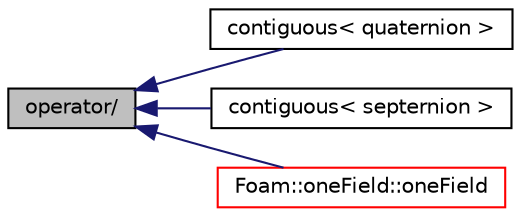digraph "operator/"
{
  bgcolor="transparent";
  edge [fontname="Helvetica",fontsize="10",labelfontname="Helvetica",labelfontsize="10"];
  node [fontname="Helvetica",fontsize="10",shape=record];
  rankdir="LR";
  Node1 [label="operator/",height=0.2,width=0.4,color="black", fillcolor="grey75", style="filled", fontcolor="black"];
  Node1 -> Node2 [dir="back",color="midnightblue",fontsize="10",style="solid",fontname="Helvetica"];
  Node2 [label="contiguous\< quaternion \>",height=0.2,width=0.4,color="black",URL="$a10974.html#a3eec73f3778b018e92f7190be4a6eb92",tooltip="Data associated with quaternion type are contiguous. "];
  Node1 -> Node3 [dir="back",color="midnightblue",fontsize="10",style="solid",fontname="Helvetica"];
  Node3 [label="contiguous\< septernion \>",height=0.2,width=0.4,color="black",URL="$a10974.html#af4b73ee820f019d5f7359f07d1cf2d6b",tooltip="Data associated with septernion type are contiguous. "];
  Node1 -> Node4 [dir="back",color="midnightblue",fontsize="10",style="solid",fontname="Helvetica"];
  Node4 [label="Foam::oneField::oneField",height=0.2,width=0.4,color="red",URL="$a01747.html#a09ffc7ca4963a6ab79d4d69803656c6c",tooltip="Construct null. "];
}
